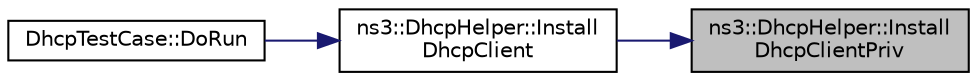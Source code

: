 digraph "ns3::DhcpHelper::InstallDhcpClientPriv"
{
 // LATEX_PDF_SIZE
  edge [fontname="Helvetica",fontsize="10",labelfontname="Helvetica",labelfontsize="10"];
  node [fontname="Helvetica",fontsize="10",shape=record];
  rankdir="RL";
  Node1 [label="ns3::DhcpHelper::Install\lDhcpClientPriv",height=0.2,width=0.4,color="black", fillcolor="grey75", style="filled", fontcolor="black",tooltip="Function to install DHCP client on a node."];
  Node1 -> Node2 [dir="back",color="midnightblue",fontsize="10",style="solid",fontname="Helvetica"];
  Node2 [label="ns3::DhcpHelper::Install\lDhcpClient",height=0.2,width=0.4,color="black", fillcolor="white", style="filled",URL="$classns3_1_1_dhcp_helper.html#a79339a359fbd1501dd9b6d4fccc83acd",tooltip="Install DHCP client of a nodes / NetDevice."];
  Node2 -> Node3 [dir="back",color="midnightblue",fontsize="10",style="solid",fontname="Helvetica"];
  Node3 [label="DhcpTestCase::DoRun",height=0.2,width=0.4,color="black", fillcolor="white", style="filled",URL="$class_dhcp_test_case.html#ac3d1034cf3b85bd4ecd2bc0bf2345e29",tooltip="Implementation to actually run this TestCase."];
}
